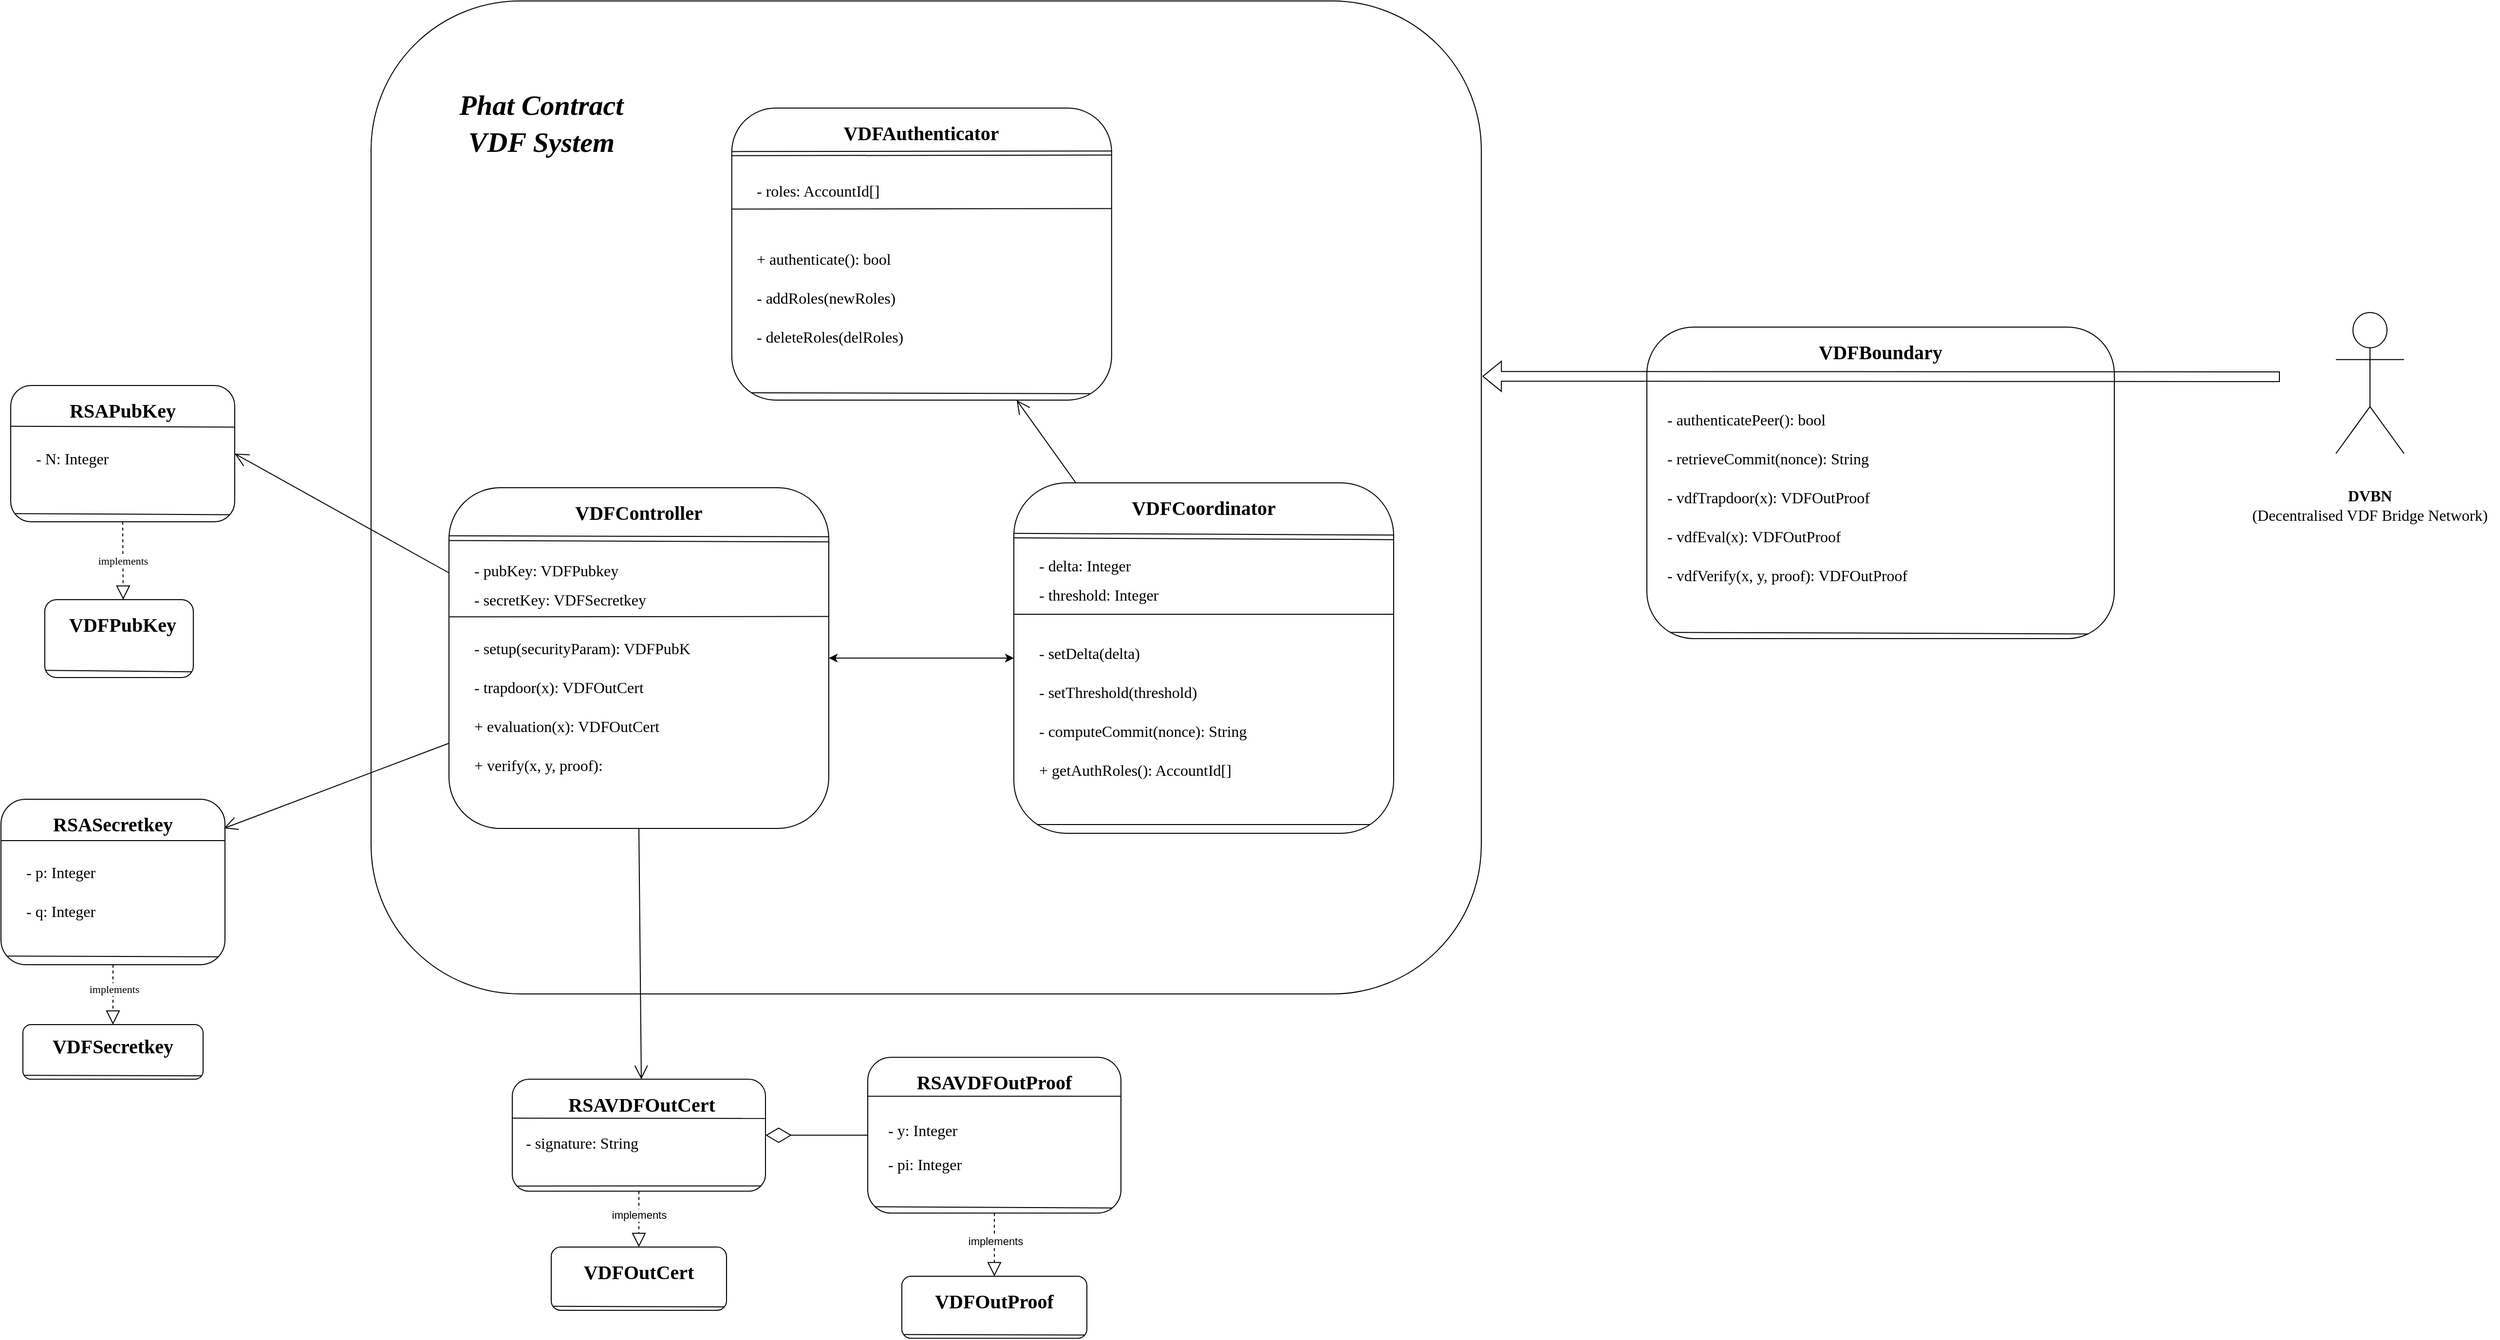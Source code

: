 <mxfile version="21.3.8" type="github">
  <diagram id="C5RBs43oDa-KdzZeNtuy" name="Page-1">
    <mxGraphModel dx="1260" dy="822" grid="1" gridSize="10" guides="1" tooltips="1" connect="1" arrows="1" fold="1" page="1" pageScale="1" pageWidth="120000" pageHeight="160000" math="0" shadow="0">
      <root>
        <mxCell id="WIyWlLk6GJQsqaUBKTNV-0" />
        <mxCell id="WIyWlLk6GJQsqaUBKTNV-1" parent="WIyWlLk6GJQsqaUBKTNV-0" />
        <mxCell id="LTDBiNSd2jul_zr3KSY6-9" value="" style="rounded=1;whiteSpace=wrap;html=1;" parent="WIyWlLk6GJQsqaUBKTNV-1" vertex="1">
          <mxGeometry x="850" y="140" width="1140" height="1020" as="geometry" />
        </mxCell>
        <mxCell id="3_1_JiswwGQ6XDFufu0A-0" value="" style="rounded=1;whiteSpace=wrap;html=1;" parent="WIyWlLk6GJQsqaUBKTNV-1" vertex="1">
          <mxGeometry x="930" y="640" width="390" height="350" as="geometry" />
        </mxCell>
        <mxCell id="3_1_JiswwGQ6XDFufu0A-1" value="&lt;b&gt;VDFController&lt;/b&gt;" style="text;html=1;strokeColor=none;fillColor=none;align=center;verticalAlign=middle;whiteSpace=wrap;rounded=0;fontFamily=Georgia;fontSize=20;" parent="WIyWlLk6GJQsqaUBKTNV-1" vertex="1">
          <mxGeometry x="1045" y="640" width="160" height="50" as="geometry" />
        </mxCell>
        <mxCell id="3_1_JiswwGQ6XDFufu0A-7" value="&lt;font style=&quot;font-size: 16px;&quot; face=&quot;Georgia&quot;&gt;- pubKey: VDFPubkey&lt;/font&gt;" style="text;strokeColor=none;fillColor=none;align=left;verticalAlign=middle;spacingLeft=4;spacingRight=4;overflow=hidden;points=[[0,0.5],[1,0.5]];portConstraint=eastwest;rotatable=0;whiteSpace=wrap;html=1;" parent="WIyWlLk6GJQsqaUBKTNV-1" vertex="1">
          <mxGeometry x="950" y="710" width="180" height="30" as="geometry" />
        </mxCell>
        <mxCell id="3_1_JiswwGQ6XDFufu0A-8" value="&lt;font style=&quot;font-size: 16px;&quot; face=&quot;Georgia&quot;&gt;- secretKey: VDFSecretkey&lt;/font&gt;" style="text;strokeColor=none;fillColor=none;align=left;verticalAlign=middle;spacingLeft=4;spacingRight=4;overflow=hidden;points=[[0,0.5],[1,0.5]];portConstraint=eastwest;rotatable=0;whiteSpace=wrap;html=1;" parent="WIyWlLk6GJQsqaUBKTNV-1" vertex="1">
          <mxGeometry x="950" y="740" width="200" height="30" as="geometry" />
        </mxCell>
        <mxCell id="3_1_JiswwGQ6XDFufu0A-9" value="&lt;font style=&quot;font-size: 16px;&quot; face=&quot;Georgia&quot;&gt;- setup(securityParam): VDFPubK&lt;/font&gt;" style="text;strokeColor=none;fillColor=none;align=left;verticalAlign=middle;spacingLeft=4;spacingRight=4;overflow=hidden;points=[[0,0.5],[1,0.5]];portConstraint=eastwest;rotatable=0;whiteSpace=wrap;html=1;" parent="WIyWlLk6GJQsqaUBKTNV-1" vertex="1">
          <mxGeometry x="950" y="790" width="290" height="30" as="geometry" />
        </mxCell>
        <mxCell id="3_1_JiswwGQ6XDFufu0A-10" value="&lt;font style=&quot;font-size: 16px;&quot; face=&quot;Georgia&quot;&gt;- trapdoor(x): VDFOutCert&lt;/font&gt;" style="text;strokeColor=none;fillColor=none;align=left;verticalAlign=middle;spacingLeft=4;spacingRight=4;overflow=hidden;points=[[0,0.5],[1,0.5]];portConstraint=eastwest;rotatable=0;whiteSpace=wrap;html=1;" parent="WIyWlLk6GJQsqaUBKTNV-1" vertex="1">
          <mxGeometry x="950" y="830" width="290" height="30" as="geometry" />
        </mxCell>
        <mxCell id="3_1_JiswwGQ6XDFufu0A-11" value="&lt;font style=&quot;font-size: 16px;&quot; face=&quot;Georgia&quot;&gt;+ evaluation(x): VDFOutCert&lt;/font&gt;" style="text;strokeColor=none;fillColor=none;align=left;verticalAlign=middle;spacingLeft=4;spacingRight=4;overflow=hidden;points=[[0,0.5],[1,0.5]];portConstraint=eastwest;rotatable=0;whiteSpace=wrap;html=1;" parent="WIyWlLk6GJQsqaUBKTNV-1" vertex="1">
          <mxGeometry x="950" y="870" width="290" height="30" as="geometry" />
        </mxCell>
        <mxCell id="3_1_JiswwGQ6XDFufu0A-12" value="&lt;font style=&quot;font-size: 16px;&quot; face=&quot;Georgia&quot;&gt;+ verify(x, y, proof):&amp;nbsp;&lt;/font&gt;" style="text;strokeColor=none;fillColor=none;align=left;verticalAlign=middle;spacingLeft=4;spacingRight=4;overflow=hidden;points=[[0,0.5],[1,0.5]];portConstraint=eastwest;rotatable=0;whiteSpace=wrap;html=1;" parent="WIyWlLk6GJQsqaUBKTNV-1" vertex="1">
          <mxGeometry x="950" y="910" width="290" height="30" as="geometry" />
        </mxCell>
        <mxCell id="3_1_JiswwGQ6XDFufu0A-29" value="" style="rounded=1;whiteSpace=wrap;html=1;" parent="WIyWlLk6GJQsqaUBKTNV-1" vertex="1">
          <mxGeometry x="1510" y="635" width="390" height="360" as="geometry" />
        </mxCell>
        <mxCell id="3_1_JiswwGQ6XDFufu0A-30" value="&lt;b&gt;VDFCoordinator&lt;/b&gt;" style="text;html=1;strokeColor=none;fillColor=none;align=center;verticalAlign=middle;whiteSpace=wrap;rounded=0;fontFamily=Georgia;fontSize=20;" parent="WIyWlLk6GJQsqaUBKTNV-1" vertex="1">
          <mxGeometry x="1625" y="635" width="160" height="50" as="geometry" />
        </mxCell>
        <mxCell id="3_1_JiswwGQ6XDFufu0A-31" value="&lt;font style=&quot;font-size: 16px;&quot; face=&quot;Georgia&quot;&gt;- delta: Integer&lt;/font&gt;" style="text;strokeColor=none;fillColor=none;align=left;verticalAlign=middle;spacingLeft=4;spacingRight=4;overflow=hidden;points=[[0,0.5],[1,0.5]];portConstraint=eastwest;rotatable=0;whiteSpace=wrap;html=1;" parent="WIyWlLk6GJQsqaUBKTNV-1" vertex="1">
          <mxGeometry x="1530" y="705" width="180" height="30" as="geometry" />
        </mxCell>
        <mxCell id="3_1_JiswwGQ6XDFufu0A-32" value="&lt;font style=&quot;font-size: 16px;&quot; face=&quot;Georgia&quot;&gt;- threshold: Integer&lt;/font&gt;" style="text;strokeColor=none;fillColor=none;align=left;verticalAlign=middle;spacingLeft=4;spacingRight=4;overflow=hidden;points=[[0,0.5],[1,0.5]];portConstraint=eastwest;rotatable=0;whiteSpace=wrap;html=1;" parent="WIyWlLk6GJQsqaUBKTNV-1" vertex="1">
          <mxGeometry x="1530" y="735" width="170" height="30" as="geometry" />
        </mxCell>
        <mxCell id="3_1_JiswwGQ6XDFufu0A-33" value="&lt;font style=&quot;font-size: 16px;&quot; face=&quot;Georgia&quot;&gt;- setDelta(delta)&lt;/font&gt;" style="text;strokeColor=none;fillColor=none;align=left;verticalAlign=middle;spacingLeft=4;spacingRight=4;overflow=hidden;points=[[0,0.5],[1,0.5]];portConstraint=eastwest;rotatable=0;whiteSpace=wrap;html=1;" parent="WIyWlLk6GJQsqaUBKTNV-1" vertex="1">
          <mxGeometry x="1530" y="795" width="290" height="30" as="geometry" />
        </mxCell>
        <mxCell id="3_1_JiswwGQ6XDFufu0A-34" value="&lt;font style=&quot;font-size: 16px;&quot; face=&quot;Georgia&quot;&gt;- setThreshold(threshold)&lt;/font&gt;" style="text;strokeColor=none;fillColor=none;align=left;verticalAlign=middle;spacingLeft=4;spacingRight=4;overflow=hidden;points=[[0,0.5],[1,0.5]];portConstraint=eastwest;rotatable=0;whiteSpace=wrap;html=1;" parent="WIyWlLk6GJQsqaUBKTNV-1" vertex="1">
          <mxGeometry x="1530" y="835" width="370" height="30" as="geometry" />
        </mxCell>
        <mxCell id="3_1_JiswwGQ6XDFufu0A-35" value="&lt;font style=&quot;font-size: 16px;&quot; face=&quot;Georgia&quot;&gt;- computeCommit(nonce): String&lt;/font&gt;" style="text;strokeColor=none;fillColor=none;align=left;verticalAlign=middle;spacingLeft=4;spacingRight=4;overflow=hidden;points=[[0,0.5],[1,0.5]];portConstraint=eastwest;rotatable=0;whiteSpace=wrap;html=1;" parent="WIyWlLk6GJQsqaUBKTNV-1" vertex="1">
          <mxGeometry x="1530" y="875" width="290" height="30" as="geometry" />
        </mxCell>
        <mxCell id="3_1_JiswwGQ6XDFufu0A-36" value="&lt;font style=&quot;font-size: 16px;&quot; face=&quot;Georgia&quot;&gt;+ getAuthRoles(): AccountId[]&lt;/font&gt;" style="text;strokeColor=none;fillColor=none;align=left;verticalAlign=middle;spacingLeft=4;spacingRight=4;overflow=hidden;points=[[0,0.5],[1,0.5]];portConstraint=eastwest;rotatable=0;whiteSpace=wrap;html=1;" parent="WIyWlLk6GJQsqaUBKTNV-1" vertex="1">
          <mxGeometry x="1530" y="915" width="290" height="30" as="geometry" />
        </mxCell>
        <mxCell id="3_1_JiswwGQ6XDFufu0A-37" value="" style="rounded=1;whiteSpace=wrap;html=1;" parent="WIyWlLk6GJQsqaUBKTNV-1" vertex="1">
          <mxGeometry x="1220.39" y="250" width="390" height="300" as="geometry" />
        </mxCell>
        <mxCell id="3_1_JiswwGQ6XDFufu0A-38" value="&lt;b&gt;VDFAuthenticator&lt;/b&gt;" style="text;html=1;strokeColor=none;fillColor=none;align=center;verticalAlign=middle;whiteSpace=wrap;rounded=0;fontFamily=Georgia;fontSize=20;" parent="WIyWlLk6GJQsqaUBKTNV-1" vertex="1">
          <mxGeometry x="1335.39" y="250" width="160" height="50" as="geometry" />
        </mxCell>
        <mxCell id="3_1_JiswwGQ6XDFufu0A-39" value="&lt;font style=&quot;font-size: 16px;&quot; face=&quot;Georgia&quot;&gt;- roles: AccountId[]&lt;/font&gt;" style="text;strokeColor=none;fillColor=none;align=left;verticalAlign=middle;spacingLeft=4;spacingRight=4;overflow=hidden;points=[[0,0.5],[1,0.5]];portConstraint=eastwest;rotatable=0;whiteSpace=wrap;html=1;" parent="WIyWlLk6GJQsqaUBKTNV-1" vertex="1">
          <mxGeometry x="1240.39" y="320" width="180" height="30" as="geometry" />
        </mxCell>
        <mxCell id="3_1_JiswwGQ6XDFufu0A-41" value="&lt;font style=&quot;font-size: 16px;&quot; face=&quot;Georgia&quot;&gt;+ authenticate(): bool&lt;/font&gt;" style="text;strokeColor=none;fillColor=none;align=left;verticalAlign=middle;spacingLeft=4;spacingRight=4;overflow=hidden;points=[[0,0.5],[1,0.5]];portConstraint=eastwest;rotatable=0;whiteSpace=wrap;html=1;" parent="WIyWlLk6GJQsqaUBKTNV-1" vertex="1">
          <mxGeometry x="1240.39" y="390" width="290" height="30" as="geometry" />
        </mxCell>
        <mxCell id="3_1_JiswwGQ6XDFufu0A-42" value="&lt;font style=&quot;font-size: 16px;&quot; face=&quot;Georgia&quot;&gt;- addRoles(newRoles)&lt;/font&gt;" style="text;strokeColor=none;fillColor=none;align=left;verticalAlign=middle;spacingLeft=4;spacingRight=4;overflow=hidden;points=[[0,0.5],[1,0.5]];portConstraint=eastwest;rotatable=0;whiteSpace=wrap;html=1;" parent="WIyWlLk6GJQsqaUBKTNV-1" vertex="1">
          <mxGeometry x="1240.39" y="430" width="290" height="30" as="geometry" />
        </mxCell>
        <mxCell id="3_1_JiswwGQ6XDFufu0A-43" value="&lt;font style=&quot;font-size: 16px;&quot; face=&quot;Georgia&quot;&gt;- deleteRoles(delRoles)&lt;/font&gt;" style="text;strokeColor=none;fillColor=none;align=left;verticalAlign=middle;spacingLeft=4;spacingRight=4;overflow=hidden;points=[[0,0.5],[1,0.5]];portConstraint=eastwest;rotatable=0;whiteSpace=wrap;html=1;" parent="WIyWlLk6GJQsqaUBKTNV-1" vertex="1">
          <mxGeometry x="1240.39" y="470" width="290" height="30" as="geometry" />
        </mxCell>
        <mxCell id="3_1_JiswwGQ6XDFufu0A-45" value="" style="rounded=1;whiteSpace=wrap;html=1;" parent="WIyWlLk6GJQsqaUBKTNV-1" vertex="1">
          <mxGeometry x="480" y="535" width="230" height="140" as="geometry" />
        </mxCell>
        <mxCell id="3_1_JiswwGQ6XDFufu0A-46" value="&lt;b&gt;RSAPubKey&lt;/b&gt;" style="text;html=1;strokeColor=none;fillColor=none;align=center;verticalAlign=middle;whiteSpace=wrap;rounded=0;fontFamily=Georgia;fontSize=20;" parent="WIyWlLk6GJQsqaUBKTNV-1" vertex="1">
          <mxGeometry x="515" y="535" width="160" height="50" as="geometry" />
        </mxCell>
        <mxCell id="3_1_JiswwGQ6XDFufu0A-47" value="&lt;font style=&quot;font-size: 16px;&quot; face=&quot;Georgia&quot;&gt;- N: Integer&lt;/font&gt;" style="text;strokeColor=none;fillColor=none;align=left;verticalAlign=middle;spacingLeft=4;spacingRight=4;overflow=hidden;points=[[0,0.5],[1,0.5]];portConstraint=eastwest;rotatable=0;whiteSpace=wrap;html=1;" parent="WIyWlLk6GJQsqaUBKTNV-1" vertex="1">
          <mxGeometry x="500" y="595" width="180" height="30" as="geometry" />
        </mxCell>
        <mxCell id="3_1_JiswwGQ6XDFufu0A-53" value="" style="rounded=1;whiteSpace=wrap;html=1;" parent="WIyWlLk6GJQsqaUBKTNV-1" vertex="1">
          <mxGeometry x="515" y="755" width="152.5" height="80" as="geometry" />
        </mxCell>
        <mxCell id="3_1_JiswwGQ6XDFufu0A-54" value="&lt;b&gt;VDFPubKey&lt;/b&gt;" style="text;html=1;strokeColor=none;fillColor=none;align=center;verticalAlign=middle;whiteSpace=wrap;rounded=0;fontFamily=Georgia;fontSize=20;" parent="WIyWlLk6GJQsqaUBKTNV-1" vertex="1">
          <mxGeometry x="515" y="760" width="160" height="40" as="geometry" />
        </mxCell>
        <mxCell id="3_1_JiswwGQ6XDFufu0A-56" value="" style="rounded=1;whiteSpace=wrap;html=1;" parent="WIyWlLk6GJQsqaUBKTNV-1" vertex="1">
          <mxGeometry x="470" y="960" width="230" height="170" as="geometry" />
        </mxCell>
        <mxCell id="3_1_JiswwGQ6XDFufu0A-57" value="&lt;b&gt;RSASecretkey&lt;/b&gt;" style="text;html=1;strokeColor=none;fillColor=none;align=center;verticalAlign=middle;whiteSpace=wrap;rounded=0;fontFamily=Georgia;fontSize=20;" parent="WIyWlLk6GJQsqaUBKTNV-1" vertex="1">
          <mxGeometry x="505" y="960" width="160" height="50" as="geometry" />
        </mxCell>
        <mxCell id="3_1_JiswwGQ6XDFufu0A-58" value="&lt;font style=&quot;font-size: 16px;&quot; face=&quot;Georgia&quot;&gt;- p: Integer&lt;/font&gt;" style="text;strokeColor=none;fillColor=none;align=left;verticalAlign=middle;spacingLeft=4;spacingRight=4;overflow=hidden;points=[[0,0.5],[1,0.5]];portConstraint=eastwest;rotatable=0;whiteSpace=wrap;html=1;" parent="WIyWlLk6GJQsqaUBKTNV-1" vertex="1">
          <mxGeometry x="490" y="1020" width="180" height="30" as="geometry" />
        </mxCell>
        <mxCell id="3_1_JiswwGQ6XDFufu0A-59" value="" style="rounded=1;whiteSpace=wrap;html=1;" parent="WIyWlLk6GJQsqaUBKTNV-1" vertex="1">
          <mxGeometry x="492.5" y="1191.46" width="185" height="56.18" as="geometry" />
        </mxCell>
        <mxCell id="3_1_JiswwGQ6XDFufu0A-60" value="&lt;b&gt;VDFSecretkey&lt;/b&gt;" style="text;html=1;strokeColor=none;fillColor=none;align=center;verticalAlign=middle;whiteSpace=wrap;rounded=0;fontFamily=Georgia;fontSize=20;" parent="WIyWlLk6GJQsqaUBKTNV-1" vertex="1">
          <mxGeometry x="505" y="1191.46" width="160" height="43.82" as="geometry" />
        </mxCell>
        <mxCell id="3_1_JiswwGQ6XDFufu0A-61" value="&lt;font style=&quot;font-size: 16px;&quot; face=&quot;Georgia&quot;&gt;- q: Integer&lt;/font&gt;" style="text;strokeColor=none;fillColor=none;align=left;verticalAlign=middle;spacingLeft=4;spacingRight=4;overflow=hidden;points=[[0,0.5],[1,0.5]];portConstraint=eastwest;rotatable=0;whiteSpace=wrap;html=1;" parent="WIyWlLk6GJQsqaUBKTNV-1" vertex="1">
          <mxGeometry x="490" y="1060" width="180" height="30" as="geometry" />
        </mxCell>
        <mxCell id="3_1_JiswwGQ6XDFufu0A-62" value="&lt;font face=&quot;Georgia&quot;&gt;implements&lt;/font&gt;" style="endArrow=block;dashed=1;endFill=0;endSize=12;html=1;rounded=0;exitX=0.5;exitY=1;exitDx=0;exitDy=0;" parent="WIyWlLk6GJQsqaUBKTNV-1" source="3_1_JiswwGQ6XDFufu0A-45" edge="1">
          <mxGeometry width="160" relative="1" as="geometry">
            <mxPoint x="990" y="845" as="sourcePoint" />
            <mxPoint x="595.5" y="755" as="targetPoint" />
          </mxGeometry>
        </mxCell>
        <mxCell id="3_1_JiswwGQ6XDFufu0A-64" value="" style="endArrow=block;dashed=1;endFill=0;endSize=12;html=1;rounded=0;entryX=0.5;entryY=0;entryDx=0;entryDy=0;exitX=0.5;exitY=1;exitDx=0;exitDy=0;" parent="WIyWlLk6GJQsqaUBKTNV-1" source="3_1_JiswwGQ6XDFufu0A-56" target="3_1_JiswwGQ6XDFufu0A-59" edge="1">
          <mxGeometry width="160" relative="1" as="geometry">
            <mxPoint x="350" y="1160" as="sourcePoint" />
            <mxPoint x="410" y="1250" as="targetPoint" />
          </mxGeometry>
        </mxCell>
        <mxCell id="3_1_JiswwGQ6XDFufu0A-65" value="&lt;font face=&quot;Georgia&quot;&gt;implements&lt;/font&gt;" style="edgeLabel;html=1;align=center;verticalAlign=middle;resizable=0;points=[];" parent="3_1_JiswwGQ6XDFufu0A-64" vertex="1" connectable="0">
          <mxGeometry x="-0.2" y="1" relative="1" as="geometry">
            <mxPoint as="offset" />
          </mxGeometry>
        </mxCell>
        <mxCell id="3_1_JiswwGQ6XDFufu0A-66" value="" style="endArrow=open;endFill=1;endSize=12;html=1;rounded=0;exitX=0;exitY=0.25;exitDx=0;exitDy=0;entryX=1;entryY=0.5;entryDx=0;entryDy=0;" parent="WIyWlLk6GJQsqaUBKTNV-1" source="3_1_JiswwGQ6XDFufu0A-0" target="3_1_JiswwGQ6XDFufu0A-45" edge="1">
          <mxGeometry width="160" relative="1" as="geometry">
            <mxPoint x="1060" y="910" as="sourcePoint" />
            <mxPoint x="1220" y="910" as="targetPoint" />
          </mxGeometry>
        </mxCell>
        <mxCell id="3_1_JiswwGQ6XDFufu0A-67" value="" style="endArrow=open;endFill=1;endSize=12;html=1;rounded=0;exitX=0;exitY=0.75;exitDx=0;exitDy=0;entryX=0.995;entryY=0.176;entryDx=0;entryDy=0;entryPerimeter=0;" parent="WIyWlLk6GJQsqaUBKTNV-1" source="3_1_JiswwGQ6XDFufu0A-0" target="3_1_JiswwGQ6XDFufu0A-56" edge="1">
          <mxGeometry width="160" relative="1" as="geometry">
            <mxPoint x="880" y="1060" as="sourcePoint" />
            <mxPoint x="600" y="962" as="targetPoint" />
          </mxGeometry>
        </mxCell>
        <mxCell id="3_1_JiswwGQ6XDFufu0A-68" value="" style="rounded=1;whiteSpace=wrap;html=1;" parent="WIyWlLk6GJQsqaUBKTNV-1" vertex="1">
          <mxGeometry x="995" y="1247.64" width="260" height="115" as="geometry" />
        </mxCell>
        <mxCell id="3_1_JiswwGQ6XDFufu0A-69" value="&lt;b&gt;RSAVDFOutCert&lt;/b&gt;" style="text;html=1;strokeColor=none;fillColor=none;align=center;verticalAlign=middle;whiteSpace=wrap;rounded=0;fontFamily=Georgia;fontSize=20;" parent="WIyWlLk6GJQsqaUBKTNV-1" vertex="1">
          <mxGeometry x="1047.5" y="1247.64" width="160" height="50" as="geometry" />
        </mxCell>
        <mxCell id="3_1_JiswwGQ6XDFufu0A-72" value="" style="rounded=1;whiteSpace=wrap;html=1;" parent="WIyWlLk6GJQsqaUBKTNV-1" vertex="1">
          <mxGeometry x="2160" y="475" width="480" height="320" as="geometry" />
        </mxCell>
        <mxCell id="3_1_JiswwGQ6XDFufu0A-73" value="&lt;b&gt;VDFBoundary&lt;/b&gt;" style="text;html=1;strokeColor=none;fillColor=none;align=center;verticalAlign=middle;whiteSpace=wrap;rounded=0;fontFamily=Georgia;fontSize=20;" parent="WIyWlLk6GJQsqaUBKTNV-1" vertex="1">
          <mxGeometry x="2320" y="475" width="160" height="50" as="geometry" />
        </mxCell>
        <mxCell id="3_1_JiswwGQ6XDFufu0A-74" value="&lt;font style=&quot;font-size: 16px;&quot; face=&quot;Georgia&quot;&gt;- authenticatePeer(): bool&lt;/font&gt;" style="text;strokeColor=none;fillColor=none;align=left;verticalAlign=middle;spacingLeft=4;spacingRight=4;overflow=hidden;points=[[0,0.5],[1,0.5]];portConstraint=eastwest;rotatable=0;whiteSpace=wrap;html=1;" parent="WIyWlLk6GJQsqaUBKTNV-1" vertex="1">
          <mxGeometry x="2175" y="555" width="215" height="30" as="geometry" />
        </mxCell>
        <mxCell id="3_1_JiswwGQ6XDFufu0A-75" value="&lt;font style=&quot;font-size: 16px;&quot; face=&quot;Georgia&quot;&gt;- retrieveCommit(nonce): String&lt;/font&gt;" style="text;strokeColor=none;fillColor=none;align=left;verticalAlign=middle;spacingLeft=4;spacingRight=4;overflow=hidden;points=[[0,0.5],[1,0.5]];portConstraint=eastwest;rotatable=0;whiteSpace=wrap;html=1;" parent="WIyWlLk6GJQsqaUBKTNV-1" vertex="1">
          <mxGeometry x="2175" y="595" width="255" height="30" as="geometry" />
        </mxCell>
        <mxCell id="3_1_JiswwGQ6XDFufu0A-77" value="&lt;font style=&quot;font-size: 16px;&quot; face=&quot;Georgia&quot;&gt;- vdfTrapdoor(x): VDFOutProof&lt;/font&gt;" style="text;strokeColor=none;fillColor=none;align=left;verticalAlign=middle;spacingLeft=4;spacingRight=4;overflow=hidden;points=[[0,0.5],[1,0.5]];portConstraint=eastwest;rotatable=0;whiteSpace=wrap;html=1;" parent="WIyWlLk6GJQsqaUBKTNV-1" vertex="1">
          <mxGeometry x="2175" y="635" width="240" height="30" as="geometry" />
        </mxCell>
        <mxCell id="3_1_JiswwGQ6XDFufu0A-78" value="&lt;font style=&quot;font-size: 16px;&quot; face=&quot;Georgia&quot;&gt;- vdfEval(x): VDFOutProof&lt;/font&gt;" style="text;strokeColor=none;fillColor=none;align=left;verticalAlign=middle;spacingLeft=4;spacingRight=4;overflow=hidden;points=[[0,0.5],[1,0.5]];portConstraint=eastwest;rotatable=0;whiteSpace=wrap;html=1;" parent="WIyWlLk6GJQsqaUBKTNV-1" vertex="1">
          <mxGeometry x="2175" y="675" width="240" height="30" as="geometry" />
        </mxCell>
        <mxCell id="3_1_JiswwGQ6XDFufu0A-79" value="&lt;font style=&quot;font-size: 16px;&quot; face=&quot;Georgia&quot;&gt;- vdfVerify(x, y, proof): VDFOutProof&lt;/font&gt;" style="text;strokeColor=none;fillColor=none;align=left;verticalAlign=middle;spacingLeft=4;spacingRight=4;overflow=hidden;points=[[0,0.5],[1,0.5]];portConstraint=eastwest;rotatable=0;whiteSpace=wrap;html=1;" parent="WIyWlLk6GJQsqaUBKTNV-1" vertex="1">
          <mxGeometry x="2175" y="715" width="285" height="30" as="geometry" />
        </mxCell>
        <mxCell id="3_1_JiswwGQ6XDFufu0A-80" value="" style="endArrow=open;endFill=1;endSize=12;html=1;rounded=0;exitX=0.5;exitY=1;exitDx=0;exitDy=0;entryX=0.5;entryY=0;entryDx=0;entryDy=0;" parent="WIyWlLk6GJQsqaUBKTNV-1" source="3_1_JiswwGQ6XDFufu0A-0" target="3_1_JiswwGQ6XDFufu0A-69" edge="1">
          <mxGeometry width="160" relative="1" as="geometry">
            <mxPoint x="940" y="912" as="sourcePoint" />
            <mxPoint x="1040" y="1140" as="targetPoint" />
          </mxGeometry>
        </mxCell>
        <mxCell id="3_1_JiswwGQ6XDFufu0A-82" value="" style="endArrow=open;endFill=1;endSize=12;html=1;rounded=0;entryX=0.75;entryY=1;entryDx=0;entryDy=0;exitX=0.164;exitY=0.001;exitDx=0;exitDy=0;exitPerimeter=0;" parent="WIyWlLk6GJQsqaUBKTNV-1" source="3_1_JiswwGQ6XDFufu0A-29" target="3_1_JiswwGQ6XDFufu0A-37" edge="1">
          <mxGeometry width="160" relative="1" as="geometry">
            <mxPoint x="1765" y="1000" as="sourcePoint" />
            <mxPoint x="1045" y="1180" as="targetPoint" />
          </mxGeometry>
        </mxCell>
        <mxCell id="dONdPEmkpNlLmObzI7pI-0" value="" style="endArrow=none;html=1;rounded=0;exitX=-0.001;exitY=0.141;exitDx=0;exitDy=0;exitPerimeter=0;entryX=1;entryY=0.144;entryDx=0;entryDy=0;entryPerimeter=0;" parent="WIyWlLk6GJQsqaUBKTNV-1" source="3_1_JiswwGQ6XDFufu0A-0" target="3_1_JiswwGQ6XDFufu0A-0" edge="1">
          <mxGeometry width="50" height="50" relative="1" as="geometry">
            <mxPoint x="1630" y="1030" as="sourcePoint" />
            <mxPoint x="1680" y="980" as="targetPoint" />
          </mxGeometry>
        </mxCell>
        <mxCell id="dONdPEmkpNlLmObzI7pI-1" value="" style="endArrow=none;html=1;rounded=0;exitX=0.001;exitY=0.155;exitDx=0;exitDy=0;exitPerimeter=0;entryX=1;entryY=0.159;entryDx=0;entryDy=0;entryPerimeter=0;" parent="WIyWlLk6GJQsqaUBKTNV-1" source="3_1_JiswwGQ6XDFufu0A-0" target="3_1_JiswwGQ6XDFufu0A-0" edge="1">
          <mxGeometry width="50" height="50" relative="1" as="geometry">
            <mxPoint x="940" y="699" as="sourcePoint" />
            <mxPoint x="1330" y="700" as="targetPoint" />
          </mxGeometry>
        </mxCell>
        <mxCell id="dONdPEmkpNlLmObzI7pI-2" value="" style="endArrow=none;html=1;rounded=0;exitX=0;exitY=0.379;exitDx=0;exitDy=0;exitPerimeter=0;entryX=1.001;entryY=0.378;entryDx=0;entryDy=0;entryPerimeter=0;" parent="WIyWlLk6GJQsqaUBKTNV-1" source="3_1_JiswwGQ6XDFufu0A-0" target="3_1_JiswwGQ6XDFufu0A-0" edge="1">
          <mxGeometry width="50" height="50" relative="1" as="geometry">
            <mxPoint x="940" y="704" as="sourcePoint" />
            <mxPoint x="1330" y="706" as="targetPoint" />
          </mxGeometry>
        </mxCell>
        <mxCell id="dONdPEmkpNlLmObzI7pI-3" value="" style="endArrow=none;html=1;rounded=0;exitX=0.004;exitY=0.908;exitDx=0;exitDy=0;exitPerimeter=0;entryX=0.992;entryY=0.926;entryDx=0;entryDy=0;entryPerimeter=0;" parent="WIyWlLk6GJQsqaUBKTNV-1" source="3_1_JiswwGQ6XDFufu0A-53" target="3_1_JiswwGQ6XDFufu0A-53" edge="1">
          <mxGeometry width="50" height="50" relative="1" as="geometry">
            <mxPoint x="737.5" y="845" as="sourcePoint" />
            <mxPoint x="747.5" y="825" as="targetPoint" />
          </mxGeometry>
        </mxCell>
        <mxCell id="dONdPEmkpNlLmObzI7pI-4" value="" style="endArrow=none;html=1;rounded=0;exitX=0.017;exitY=0.94;exitDx=0;exitDy=0;exitPerimeter=0;entryX=0.979;entryY=0.948;entryDx=0;entryDy=0;entryPerimeter=0;" parent="WIyWlLk6GJQsqaUBKTNV-1" source="3_1_JiswwGQ6XDFufu0A-45" target="3_1_JiswwGQ6XDFufu0A-45" edge="1">
          <mxGeometry width="50" height="50" relative="1" as="geometry">
            <mxPoint x="482" y="630" as="sourcePoint" />
            <mxPoint x="710" y="631" as="targetPoint" />
          </mxGeometry>
        </mxCell>
        <mxCell id="dONdPEmkpNlLmObzI7pI-5" value="" style="endArrow=none;html=1;rounded=0;exitX=-0.002;exitY=0.299;exitDx=0;exitDy=0;exitPerimeter=0;entryX=0.999;entryY=0.305;entryDx=0;entryDy=0;entryPerimeter=0;" parent="WIyWlLk6GJQsqaUBKTNV-1" source="3_1_JiswwGQ6XDFufu0A-45" target="3_1_JiswwGQ6XDFufu0A-45" edge="1">
          <mxGeometry width="50" height="50" relative="1" as="geometry">
            <mxPoint x="480" y="585" as="sourcePoint" />
            <mxPoint x="702" y="586" as="targetPoint" />
          </mxGeometry>
        </mxCell>
        <mxCell id="dONdPEmkpNlLmObzI7pI-7" value="" style="endArrow=none;html=1;rounded=0;exitX=0;exitY=0.25;exitDx=0;exitDy=0;entryX=1;entryY=0.25;entryDx=0;entryDy=0;" parent="WIyWlLk6GJQsqaUBKTNV-1" source="3_1_JiswwGQ6XDFufu0A-56" target="3_1_JiswwGQ6XDFufu0A-56" edge="1">
          <mxGeometry width="50" height="50" relative="1" as="geometry">
            <mxPoint x="500" y="1070" as="sourcePoint" />
            <mxPoint x="550" y="1020" as="targetPoint" />
          </mxGeometry>
        </mxCell>
        <mxCell id="dONdPEmkpNlLmObzI7pI-8" value="" style="endArrow=none;html=1;rounded=0;exitX=0.026;exitY=0.948;exitDx=0;exitDy=0;exitPerimeter=0;entryX=0.97;entryY=0.952;entryDx=0;entryDy=0;entryPerimeter=0;" parent="WIyWlLk6GJQsqaUBKTNV-1" source="3_1_JiswwGQ6XDFufu0A-56" target="3_1_JiswwGQ6XDFufu0A-56" edge="1">
          <mxGeometry width="50" height="50" relative="1" as="geometry">
            <mxPoint x="480" y="1013" as="sourcePoint" />
            <mxPoint x="690" y="1121" as="targetPoint" />
          </mxGeometry>
        </mxCell>
        <mxCell id="dONdPEmkpNlLmObzI7pI-9" value="" style="endArrow=none;html=1;rounded=0;exitX=0.008;exitY=0.928;exitDx=0;exitDy=0;exitPerimeter=0;entryX=0.991;entryY=0.938;entryDx=0;entryDy=0;entryPerimeter=0;" parent="WIyWlLk6GJQsqaUBKTNV-1" source="3_1_JiswwGQ6XDFufu0A-59" target="3_1_JiswwGQ6XDFufu0A-59" edge="1">
          <mxGeometry width="50" height="50" relative="1" as="geometry">
            <mxPoint x="680" y="1161.46" as="sourcePoint" />
            <mxPoint x="730" y="1111.46" as="targetPoint" />
          </mxGeometry>
        </mxCell>
        <mxCell id="dONdPEmkpNlLmObzI7pI-12" value="" style="endArrow=none;html=1;rounded=0;exitX=-0.001;exitY=0.144;exitDx=0;exitDy=0;exitPerimeter=0;entryX=1.001;entryY=0.149;entryDx=0;entryDy=0;entryPerimeter=0;" parent="WIyWlLk6GJQsqaUBKTNV-1" source="3_1_JiswwGQ6XDFufu0A-29" target="3_1_JiswwGQ6XDFufu0A-29" edge="1">
          <mxGeometry width="50" height="50" relative="1" as="geometry">
            <mxPoint x="1990" y="850" as="sourcePoint" />
            <mxPoint x="1900" y="690" as="targetPoint" />
          </mxGeometry>
        </mxCell>
        <mxCell id="dONdPEmkpNlLmObzI7pI-13" value="" style="endArrow=none;html=1;rounded=0;exitX=0;exitY=0.157;exitDx=0;exitDy=0;exitPerimeter=0;entryX=0.999;entryY=0.162;entryDx=0;entryDy=0;entryPerimeter=0;" parent="WIyWlLk6GJQsqaUBKTNV-1" source="3_1_JiswwGQ6XDFufu0A-29" target="3_1_JiswwGQ6XDFufu0A-29" edge="1">
          <mxGeometry width="50" height="50" relative="1" as="geometry">
            <mxPoint x="1520" y="697" as="sourcePoint" />
            <mxPoint x="1910" y="699" as="targetPoint" />
          </mxGeometry>
        </mxCell>
        <mxCell id="dONdPEmkpNlLmObzI7pI-14" value="" style="endArrow=none;html=1;rounded=0;exitX=0.062;exitY=0.975;exitDx=0;exitDy=0;exitPerimeter=0;entryX=0.937;entryY=0.975;entryDx=0;entryDy=0;entryPerimeter=0;" parent="WIyWlLk6GJQsqaUBKTNV-1" source="3_1_JiswwGQ6XDFufu0A-29" target="3_1_JiswwGQ6XDFufu0A-29" edge="1">
          <mxGeometry width="50" height="50" relative="1" as="geometry">
            <mxPoint x="1520" y="960" as="sourcePoint" />
            <mxPoint x="1910" y="961" as="targetPoint" />
          </mxGeometry>
        </mxCell>
        <mxCell id="dONdPEmkpNlLmObzI7pI-15" value="" style="endArrow=none;html=1;rounded=0;exitX=0;exitY=0.375;exitDx=0;exitDy=0;exitPerimeter=0;" parent="WIyWlLk6GJQsqaUBKTNV-1" source="3_1_JiswwGQ6XDFufu0A-29" edge="1">
          <mxGeometry width="50" height="50" relative="1" as="geometry">
            <mxPoint x="1610" y="800" as="sourcePoint" />
            <mxPoint x="1900" y="770" as="targetPoint" />
          </mxGeometry>
        </mxCell>
        <mxCell id="dONdPEmkpNlLmObzI7pI-16" value="" style="endArrow=none;html=1;rounded=0;exitX=-0.001;exitY=0.149;exitDx=0;exitDy=0;exitPerimeter=0;entryX=1.001;entryY=0.147;entryDx=0;entryDy=0;entryPerimeter=0;" parent="WIyWlLk6GJQsqaUBKTNV-1" source="3_1_JiswwGQ6XDFufu0A-37" target="3_1_JiswwGQ6XDFufu0A-37" edge="1">
          <mxGeometry width="50" height="50" relative="1" as="geometry">
            <mxPoint x="1750.39" y="250" as="sourcePoint" />
            <mxPoint x="1800.39" y="200" as="targetPoint" />
          </mxGeometry>
        </mxCell>
        <mxCell id="dONdPEmkpNlLmObzI7pI-17" value="" style="endArrow=none;html=1;rounded=0;exitX=-0.001;exitY=0.163;exitDx=0;exitDy=0;exitPerimeter=0;entryX=1.001;entryY=0.161;entryDx=0;entryDy=0;entryPerimeter=0;" parent="WIyWlLk6GJQsqaUBKTNV-1" source="3_1_JiswwGQ6XDFufu0A-37" target="3_1_JiswwGQ6XDFufu0A-37" edge="1">
          <mxGeometry width="50" height="50" relative="1" as="geometry">
            <mxPoint x="1230.39" y="305" as="sourcePoint" />
            <mxPoint x="1620.39" y="304" as="targetPoint" />
          </mxGeometry>
        </mxCell>
        <mxCell id="dONdPEmkpNlLmObzI7pI-18" value="" style="endArrow=none;html=1;rounded=0;exitX=0.052;exitY=0.975;exitDx=0;exitDy=0;exitPerimeter=0;entryX=0.945;entryY=0.978;entryDx=0;entryDy=0;entryPerimeter=0;" parent="WIyWlLk6GJQsqaUBKTNV-1" source="3_1_JiswwGQ6XDFufu0A-37" target="3_1_JiswwGQ6XDFufu0A-37" edge="1">
          <mxGeometry width="50" height="50" relative="1" as="geometry">
            <mxPoint x="1640.39" y="490" as="sourcePoint" />
            <mxPoint x="1690.39" y="440" as="targetPoint" />
          </mxGeometry>
        </mxCell>
        <mxCell id="dONdPEmkpNlLmObzI7pI-23" value="" style="endArrow=none;html=1;rounded=0;exitX=0.05;exitY=0.98;exitDx=0;exitDy=0;exitPerimeter=0;entryX=0.944;entryY=0.985;entryDx=0;entryDy=0;entryPerimeter=0;" parent="WIyWlLk6GJQsqaUBKTNV-1" source="3_1_JiswwGQ6XDFufu0A-72" target="3_1_JiswwGQ6XDFufu0A-72" edge="1">
          <mxGeometry width="50" height="50" relative="1" as="geometry">
            <mxPoint x="2690" y="745" as="sourcePoint" />
            <mxPoint x="2740" y="695" as="targetPoint" />
          </mxGeometry>
        </mxCell>
        <mxCell id="dONdPEmkpNlLmObzI7pI-26" value="" style="endArrow=none;html=1;rounded=0;exitX=0;exitY=0.346;exitDx=0;exitDy=0;exitPerimeter=0;entryX=0.999;entryY=0.344;entryDx=0;entryDy=0;entryPerimeter=0;" parent="WIyWlLk6GJQsqaUBKTNV-1" source="3_1_JiswwGQ6XDFufu0A-37" target="3_1_JiswwGQ6XDFufu0A-37" edge="1">
          <mxGeometry width="50" height="50" relative="1" as="geometry">
            <mxPoint x="1360.39" y="360" as="sourcePoint" />
            <mxPoint x="1611.39" y="353" as="targetPoint" />
          </mxGeometry>
        </mxCell>
        <mxCell id="dONdPEmkpNlLmObzI7pI-27" value="&lt;font style=&quot;font-size: 16px;&quot; face=&quot;Georgia&quot;&gt;- signature: String&lt;/font&gt;" style="text;strokeColor=none;fillColor=none;align=left;verticalAlign=middle;spacingLeft=4;spacingRight=4;overflow=hidden;points=[[0,0.5],[1,0.5]];portConstraint=eastwest;rotatable=0;whiteSpace=wrap;html=1;" parent="WIyWlLk6GJQsqaUBKTNV-1" vertex="1">
          <mxGeometry x="1002.5" y="1297.64" width="180" height="30" as="geometry" />
        </mxCell>
        <mxCell id="dONdPEmkpNlLmObzI7pI-31" value="" style="rounded=1;whiteSpace=wrap;html=1;" parent="WIyWlLk6GJQsqaUBKTNV-1" vertex="1">
          <mxGeometry x="1360" y="1225.14" width="260" height="160" as="geometry" />
        </mxCell>
        <mxCell id="dONdPEmkpNlLmObzI7pI-32" value="&lt;b&gt;RSAVDFOutProof&lt;/b&gt;" style="text;html=1;strokeColor=none;fillColor=none;align=center;verticalAlign=middle;whiteSpace=wrap;rounded=0;fontFamily=Georgia;fontSize=20;" parent="WIyWlLk6GJQsqaUBKTNV-1" vertex="1">
          <mxGeometry x="1410" y="1225.14" width="160" height="50" as="geometry" />
        </mxCell>
        <mxCell id="dONdPEmkpNlLmObzI7pI-33" value="&lt;font style=&quot;font-size: 16px;&quot; face=&quot;Georgia&quot;&gt;- y: Integer&amp;nbsp;&lt;/font&gt;" style="text;strokeColor=none;fillColor=none;align=left;verticalAlign=middle;spacingLeft=4;spacingRight=4;overflow=hidden;points=[[0,0.5],[1,0.5]];portConstraint=eastwest;rotatable=0;whiteSpace=wrap;html=1;" parent="WIyWlLk6GJQsqaUBKTNV-1" vertex="1">
          <mxGeometry x="1375" y="1285.14" width="235" height="30" as="geometry" />
        </mxCell>
        <mxCell id="dONdPEmkpNlLmObzI7pI-34" value="&lt;font style=&quot;font-size: 16px;&quot; face=&quot;Georgia&quot;&gt;- pi: Integer&lt;/font&gt;" style="text;strokeColor=none;fillColor=none;align=left;verticalAlign=middle;spacingLeft=4;spacingRight=4;overflow=hidden;points=[[0,0.5],[1,0.5]];portConstraint=eastwest;rotatable=0;whiteSpace=wrap;html=1;" parent="WIyWlLk6GJQsqaUBKTNV-1" vertex="1">
          <mxGeometry x="1375" y="1320.14" width="180" height="30" as="geometry" />
        </mxCell>
        <mxCell id="dONdPEmkpNlLmObzI7pI-35" value="" style="rounded=1;whiteSpace=wrap;html=1;" parent="WIyWlLk6GJQsqaUBKTNV-1" vertex="1">
          <mxGeometry x="1395" y="1450" width="190" height="63.81" as="geometry" />
        </mxCell>
        <mxCell id="dONdPEmkpNlLmObzI7pI-36" value="&lt;b&gt;VDFOutProof&lt;/b&gt;" style="text;html=1;strokeColor=none;fillColor=none;align=center;verticalAlign=middle;whiteSpace=wrap;rounded=0;fontFamily=Georgia;fontSize=20;" parent="WIyWlLk6GJQsqaUBKTNV-1" vertex="1">
          <mxGeometry x="1410" y="1450" width="160" height="50" as="geometry" />
        </mxCell>
        <mxCell id="dONdPEmkpNlLmObzI7pI-39" value="" style="endArrow=block;dashed=1;endFill=0;endSize=12;html=1;rounded=0;exitX=0.5;exitY=1;exitDx=0;exitDy=0;entryX=0.5;entryY=0;entryDx=0;entryDy=0;" parent="WIyWlLk6GJQsqaUBKTNV-1" source="dONdPEmkpNlLmObzI7pI-31" target="dONdPEmkpNlLmObzI7pI-36" edge="1">
          <mxGeometry width="160" relative="1" as="geometry">
            <mxPoint x="2157.5" y="1345.14" as="sourcePoint" />
            <mxPoint x="2317.5" y="1345.14" as="targetPoint" />
          </mxGeometry>
        </mxCell>
        <mxCell id="dONdPEmkpNlLmObzI7pI-40" value="implements" style="edgeLabel;html=1;align=center;verticalAlign=middle;resizable=0;points=[];" parent="dONdPEmkpNlLmObzI7pI-39" vertex="1" connectable="0">
          <mxGeometry x="-0.122" y="1" relative="1" as="geometry">
            <mxPoint as="offset" />
          </mxGeometry>
        </mxCell>
        <mxCell id="LTDBiNSd2jul_zr3KSY6-1" value="" style="endArrow=diamondThin;endFill=0;endSize=24;html=1;rounded=0;entryX=1;entryY=0.5;entryDx=0;entryDy=0;exitX=0;exitY=0.5;exitDx=0;exitDy=0;" parent="WIyWlLk6GJQsqaUBKTNV-1" source="dONdPEmkpNlLmObzI7pI-31" target="3_1_JiswwGQ6XDFufu0A-68" edge="1">
          <mxGeometry width="160" relative="1" as="geometry">
            <mxPoint x="1200" y="1492.64" as="sourcePoint" />
            <mxPoint x="1360" y="1492.64" as="targetPoint" />
          </mxGeometry>
        </mxCell>
        <mxCell id="LTDBiNSd2jul_zr3KSY6-2" value="" style="rounded=1;whiteSpace=wrap;html=1;" parent="WIyWlLk6GJQsqaUBKTNV-1" vertex="1">
          <mxGeometry x="1035" y="1420.0" width="180" height="65" as="geometry" />
        </mxCell>
        <mxCell id="LTDBiNSd2jul_zr3KSY6-3" value="&lt;b&gt;VDFOutCert&lt;/b&gt;" style="text;html=1;strokeColor=none;fillColor=none;align=center;verticalAlign=middle;whiteSpace=wrap;rounded=0;fontFamily=Georgia;fontSize=20;" parent="WIyWlLk6GJQsqaUBKTNV-1" vertex="1">
          <mxGeometry x="1045" y="1420.0" width="160" height="50" as="geometry" />
        </mxCell>
        <mxCell id="LTDBiNSd2jul_zr3KSY6-5" value="" style="endArrow=block;dashed=1;endFill=0;endSize=12;html=1;rounded=0;exitX=0.5;exitY=1;exitDx=0;exitDy=0;entryX=0.5;entryY=0;entryDx=0;entryDy=0;" parent="WIyWlLk6GJQsqaUBKTNV-1" source="3_1_JiswwGQ6XDFufu0A-68" target="LTDBiNSd2jul_zr3KSY6-3" edge="1">
          <mxGeometry width="160" relative="1" as="geometry">
            <mxPoint x="1390" y="1332.64" as="sourcePoint" />
            <mxPoint x="1550" y="1332.64" as="targetPoint" />
          </mxGeometry>
        </mxCell>
        <mxCell id="LTDBiNSd2jul_zr3KSY6-6" value="implements" style="edgeLabel;html=1;align=center;verticalAlign=middle;resizable=0;points=[];" parent="LTDBiNSd2jul_zr3KSY6-5" vertex="1" connectable="0">
          <mxGeometry x="-0.146" relative="1" as="geometry">
            <mxPoint as="offset" />
          </mxGeometry>
        </mxCell>
        <mxCell id="LTDBiNSd2jul_zr3KSY6-10" value="&lt;font style=&quot;font-size: 31px;&quot; face=&quot;Georgia&quot;&gt;&lt;i style=&quot;font-size: 29px;&quot;&gt;&lt;b&gt;Phat Contract&lt;br&gt;VDF System&lt;/b&gt;&lt;/i&gt;&lt;br&gt;&lt;/font&gt;" style="text;html=1;strokeColor=none;fillColor=none;align=center;verticalAlign=middle;whiteSpace=wrap;rounded=0;" parent="WIyWlLk6GJQsqaUBKTNV-1" vertex="1">
          <mxGeometry x="910" y="200" width="230" height="130" as="geometry" />
        </mxCell>
        <mxCell id="LTDBiNSd2jul_zr3KSY6-11" value="" style="shape=flexArrow;endArrow=classic;html=1;rounded=0;entryX=1.001;entryY=0.378;entryDx=0;entryDy=0;entryPerimeter=0;" parent="WIyWlLk6GJQsqaUBKTNV-1" target="LTDBiNSd2jul_zr3KSY6-9" edge="1">
          <mxGeometry width="50" height="50" relative="1" as="geometry">
            <mxPoint x="2810" y="526" as="sourcePoint" />
            <mxPoint x="2340" y="630" as="targetPoint" />
          </mxGeometry>
        </mxCell>
        <mxCell id="LTDBiNSd2jul_zr3KSY6-12" value="" style="shape=umlActor;verticalLabelPosition=bottom;verticalAlign=top;html=1;" parent="WIyWlLk6GJQsqaUBKTNV-1" vertex="1">
          <mxGeometry x="2867.5" y="460" width="70" height="145" as="geometry" />
        </mxCell>
        <mxCell id="LTDBiNSd2jul_zr3KSY6-16" value="&lt;font style=&quot;font-size: 16px;&quot; face=&quot;Georgia&quot;&gt;&lt;b&gt;DVBN&lt;br&gt;&lt;/b&gt;(Decentralised VDF Bridge Network)&lt;br&gt;&lt;/font&gt;" style="text;html=1;strokeColor=none;fillColor=none;align=center;verticalAlign=middle;whiteSpace=wrap;rounded=0;" parent="WIyWlLk6GJQsqaUBKTNV-1" vertex="1">
          <mxGeometry x="2770" y="615" width="265" height="85" as="geometry" />
        </mxCell>
        <mxCell id="LTDBiNSd2jul_zr3KSY6-17" value="" style="endArrow=none;html=1;rounded=0;exitX=0;exitY=0.348;exitDx=0;exitDy=0;exitPerimeter=0;entryX=0.999;entryY=0.35;entryDx=0;entryDy=0;entryPerimeter=0;" parent="WIyWlLk6GJQsqaUBKTNV-1" source="3_1_JiswwGQ6XDFufu0A-68" target="3_1_JiswwGQ6XDFufu0A-68" edge="1">
          <mxGeometry width="50" height="50" relative="1" as="geometry">
            <mxPoint x="1160" y="1310" as="sourcePoint" />
            <mxPoint x="1250" y="1288" as="targetPoint" />
          </mxGeometry>
        </mxCell>
        <mxCell id="LTDBiNSd2jul_zr3KSY6-18" value="" style="endArrow=none;html=1;rounded=0;exitX=0.018;exitY=0.954;exitDx=0;exitDy=0;exitPerimeter=0;entryX=0.981;entryY=0.953;entryDx=0;entryDy=0;entryPerimeter=0;" parent="WIyWlLk6GJQsqaUBKTNV-1" source="3_1_JiswwGQ6XDFufu0A-68" target="3_1_JiswwGQ6XDFufu0A-68" edge="1">
          <mxGeometry width="50" height="50" relative="1" as="geometry">
            <mxPoint x="1005" y="1298" as="sourcePoint" />
            <mxPoint x="1265" y="1298" as="targetPoint" />
          </mxGeometry>
        </mxCell>
        <mxCell id="LTDBiNSd2jul_zr3KSY6-19" value="" style="endArrow=none;html=1;rounded=0;exitX=0.01;exitY=0.937;exitDx=0;exitDy=0;exitPerimeter=0;entryX=0.988;entryY=0.947;entryDx=0;entryDy=0;entryPerimeter=0;" parent="WIyWlLk6GJQsqaUBKTNV-1" source="LTDBiNSd2jul_zr3KSY6-2" target="LTDBiNSd2jul_zr3KSY6-2" edge="1">
          <mxGeometry width="50" height="50" relative="1" as="geometry">
            <mxPoint x="1450" y="1350" as="sourcePoint" />
            <mxPoint x="1210" y="1481" as="targetPoint" />
          </mxGeometry>
        </mxCell>
        <mxCell id="LTDBiNSd2jul_zr3KSY6-20" value="" style="endArrow=none;html=1;rounded=0;exitX=0;exitY=0.25;exitDx=0;exitDy=0;entryX=1;entryY=0.25;entryDx=0;entryDy=0;" parent="WIyWlLk6GJQsqaUBKTNV-1" source="dONdPEmkpNlLmObzI7pI-31" target="dONdPEmkpNlLmObzI7pI-31" edge="1">
          <mxGeometry width="50" height="50" relative="1" as="geometry">
            <mxPoint x="1590" y="1430" as="sourcePoint" />
            <mxPoint x="1640" y="1380" as="targetPoint" />
          </mxGeometry>
        </mxCell>
        <mxCell id="LTDBiNSd2jul_zr3KSY6-21" value="" style="endArrow=none;html=1;rounded=0;exitX=0.028;exitY=0.959;exitDx=0;exitDy=0;entryX=0.966;entryY=0.967;entryDx=0;entryDy=0;exitPerimeter=0;entryPerimeter=0;" parent="WIyWlLk6GJQsqaUBKTNV-1" source="dONdPEmkpNlLmObzI7pI-31" target="dONdPEmkpNlLmObzI7pI-31" edge="1">
          <mxGeometry width="50" height="50" relative="1" as="geometry">
            <mxPoint x="1370" y="1275" as="sourcePoint" />
            <mxPoint x="1630" y="1275" as="targetPoint" />
          </mxGeometry>
        </mxCell>
        <mxCell id="LTDBiNSd2jul_zr3KSY6-22" value="" style="endArrow=none;html=1;rounded=0;exitX=0.012;exitY=0.939;exitDx=0;exitDy=0;entryX=0.987;entryY=0.946;entryDx=0;entryDy=0;exitPerimeter=0;entryPerimeter=0;" parent="WIyWlLk6GJQsqaUBKTNV-1" source="dONdPEmkpNlLmObzI7pI-35" target="dONdPEmkpNlLmObzI7pI-35" edge="1">
          <mxGeometry width="50" height="50" relative="1" as="geometry">
            <mxPoint x="1390" y="1444.5" as="sourcePoint" />
            <mxPoint x="1634" y="1445.5" as="targetPoint" />
          </mxGeometry>
        </mxCell>
        <mxCell id="VvYz4pt5CgQodq6Ko3OW-0" value="" style="endArrow=classic;startArrow=classic;html=1;rounded=0;exitX=1;exitY=0.5;exitDx=0;exitDy=0;entryX=0;entryY=0.5;entryDx=0;entryDy=0;" edge="1" parent="WIyWlLk6GJQsqaUBKTNV-1" source="3_1_JiswwGQ6XDFufu0A-0" target="3_1_JiswwGQ6XDFufu0A-29">
          <mxGeometry width="50" height="50" relative="1" as="geometry">
            <mxPoint x="1460" y="880" as="sourcePoint" />
            <mxPoint x="1510" y="830" as="targetPoint" />
          </mxGeometry>
        </mxCell>
      </root>
    </mxGraphModel>
  </diagram>
</mxfile>
